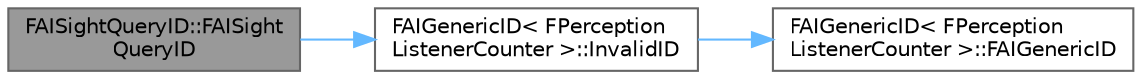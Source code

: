 digraph "FAISightQueryID::FAISightQueryID"
{
 // INTERACTIVE_SVG=YES
 // LATEX_PDF_SIZE
  bgcolor="transparent";
  edge [fontname=Helvetica,fontsize=10,labelfontname=Helvetica,labelfontsize=10];
  node [fontname=Helvetica,fontsize=10,shape=box,height=0.2,width=0.4];
  rankdir="LR";
  Node1 [id="Node000001",label="FAISightQueryID::FAISight\lQueryID",height=0.2,width=0.4,color="gray40", fillcolor="grey60", style="filled", fontcolor="black",tooltip=" "];
  Node1 -> Node2 [id="edge1_Node000001_Node000002",color="steelblue1",style="solid",tooltip=" "];
  Node2 [id="Node000002",label="FAIGenericID\< FPerception\lListenerCounter \>::InvalidID",height=0.2,width=0.4,color="grey40", fillcolor="white", style="filled",URL="$df/d8c/structFAIGenericID.html#af676dc7370a1b37debfa191f7a5a0550",tooltip=" "];
  Node2 -> Node3 [id="edge2_Node000002_Node000003",color="steelblue1",style="solid",tooltip=" "];
  Node3 [id="Node000003",label="FAIGenericID\< FPerception\lListenerCounter \>::FAIGenericID",height=0.2,width=0.4,color="grey40", fillcolor="white", style="filled",URL="$df/d8c/structFAIGenericID.html#a33aec70133087b99d8a849f32afa99ec",tooltip=" "];
}
